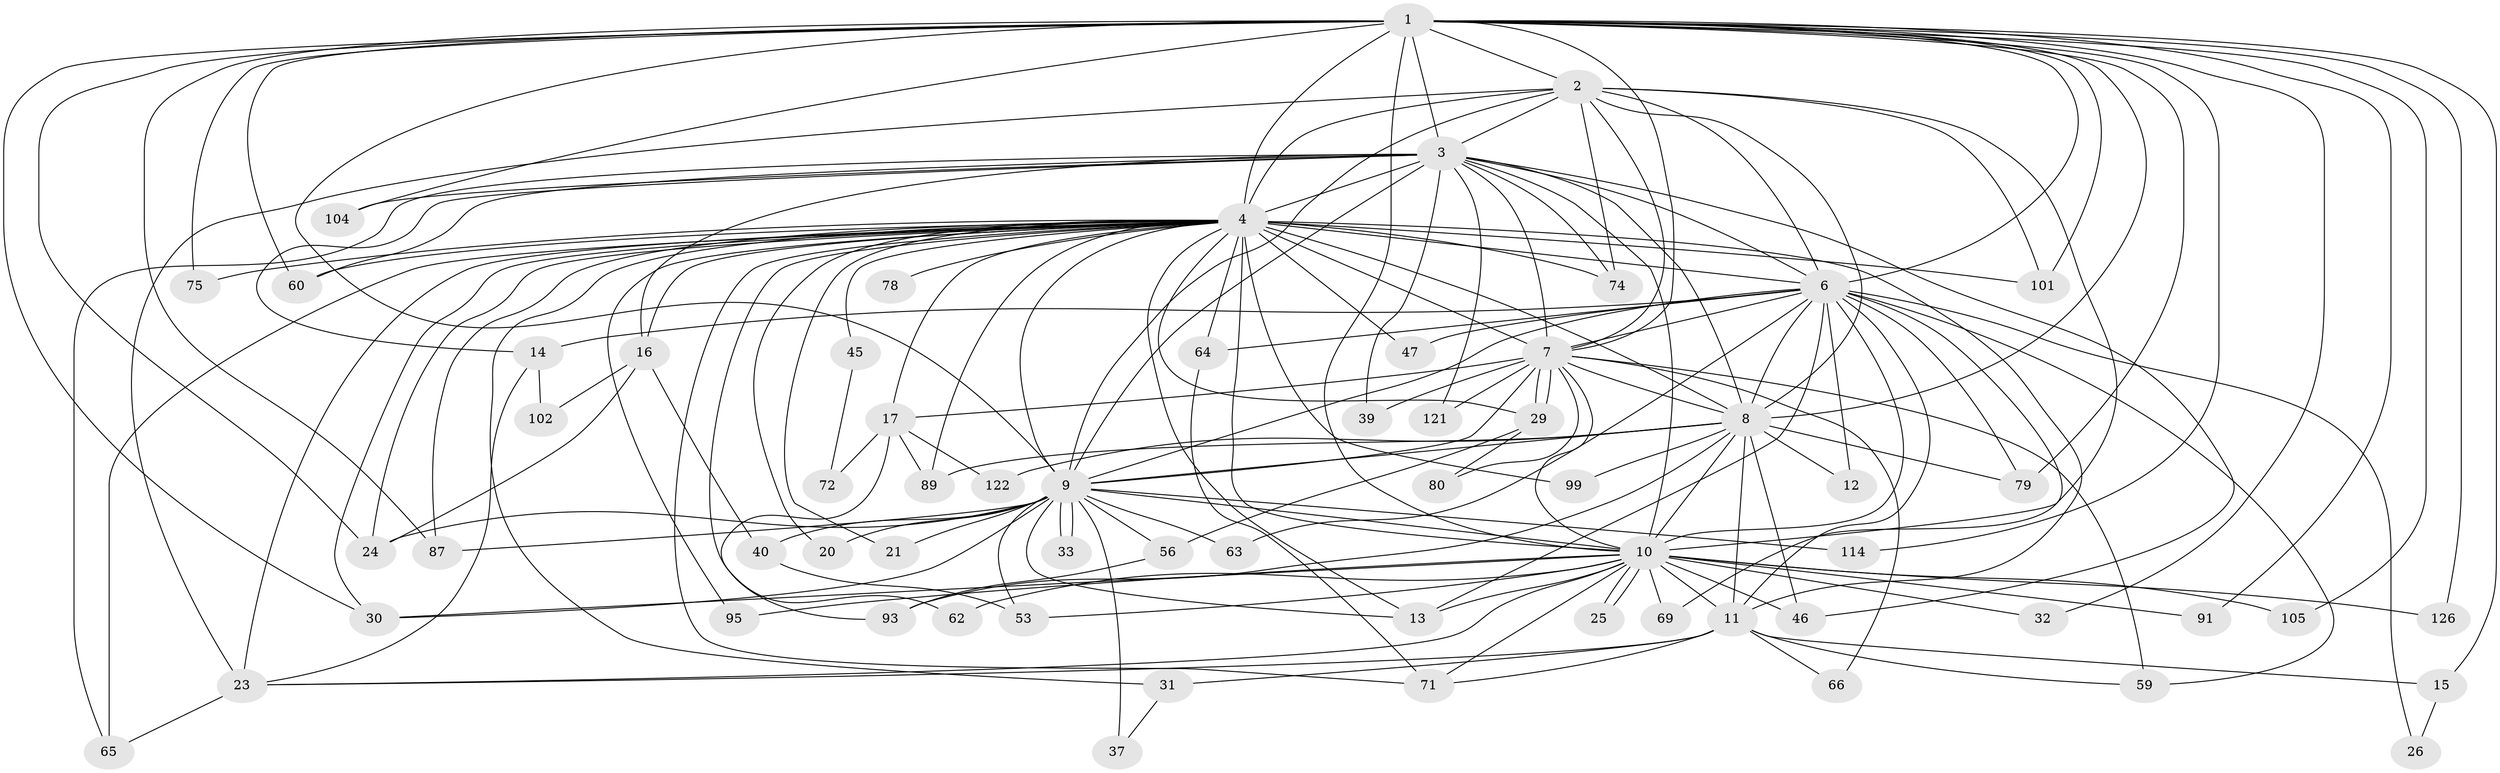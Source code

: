 // original degree distribution, {26: 0.0078125, 18: 0.0078125, 19: 0.0078125, 25: 0.0078125, 35: 0.0078125, 21: 0.015625, 24: 0.0078125, 29: 0.0078125, 28: 0.0078125, 11: 0.0078125, 2: 0.5625, 4: 0.09375, 3: 0.21875, 5: 0.015625, 6: 0.015625, 7: 0.0078125}
// Generated by graph-tools (version 1.1) at 2025/13/03/09/25 04:13:58]
// undirected, 64 vertices, 169 edges
graph export_dot {
graph [start="1"]
  node [color=gray90,style=filled];
  1;
  2 [super="+117+86+55+48+61+35"];
  3;
  4 [super="+5+76"];
  6 [super="+57+113+70+27+43"];
  7;
  8;
  9;
  10 [super="+42+19"];
  11 [super="+34+96+88"];
  12;
  13 [super="+82"];
  14;
  15;
  16;
  17;
  20;
  21;
  23 [super="+41+36"];
  24 [super="+50"];
  25;
  26;
  29;
  30 [super="+68"];
  31;
  32;
  33;
  37 [super="+51"];
  39;
  40 [super="+49"];
  45;
  46;
  47;
  53;
  56;
  59 [super="+67"];
  60 [super="+98"];
  62;
  63;
  64;
  65;
  66;
  69;
  71 [super="+81+115"];
  72;
  74 [super="+116"];
  75;
  78;
  79;
  80;
  87;
  89;
  91;
  93 [super="+123"];
  95;
  99;
  101 [super="+107"];
  102;
  104;
  105;
  114;
  121;
  122;
  126;
  1 -- 2;
  1 -- 3;
  1 -- 4 [weight=5];
  1 -- 6;
  1 -- 7;
  1 -- 8;
  1 -- 9;
  1 -- 10;
  1 -- 15;
  1 -- 24;
  1 -- 32;
  1 -- 60;
  1 -- 75;
  1 -- 79;
  1 -- 87;
  1 -- 91;
  1 -- 101;
  1 -- 104;
  1 -- 105;
  1 -- 114;
  1 -- 126;
  1 -- 30;
  2 -- 3;
  2 -- 4 [weight=6];
  2 -- 6;
  2 -- 7 [weight=2];
  2 -- 8 [weight=2];
  2 -- 9 [weight=2];
  2 -- 10 [weight=4];
  2 -- 101;
  2 -- 74;
  2 -- 23;
  3 -- 4 [weight=3];
  3 -- 6;
  3 -- 7;
  3 -- 8;
  3 -- 9;
  3 -- 10;
  3 -- 14;
  3 -- 16;
  3 -- 39;
  3 -- 46;
  3 -- 65;
  3 -- 104;
  3 -- 121;
  3 -- 60;
  3 -- 74;
  4 -- 6 [weight=3];
  4 -- 7 [weight=4];
  4 -- 8 [weight=4];
  4 -- 9 [weight=4];
  4 -- 10 [weight=5];
  4 -- 16;
  4 -- 17;
  4 -- 23 [weight=2];
  4 -- 31;
  4 -- 60;
  4 -- 62;
  4 -- 74 [weight=2];
  4 -- 78 [weight=2];
  4 -- 95;
  4 -- 99;
  4 -- 101;
  4 -- 64;
  4 -- 65;
  4 -- 11;
  4 -- 71;
  4 -- 13;
  4 -- 75;
  4 -- 20;
  4 -- 21;
  4 -- 24;
  4 -- 87;
  4 -- 89;
  4 -- 30;
  4 -- 45;
  4 -- 47;
  4 -- 29;
  6 -- 7 [weight=2];
  6 -- 8 [weight=2];
  6 -- 9;
  6 -- 10;
  6 -- 12;
  6 -- 14;
  6 -- 26;
  6 -- 59;
  6 -- 63;
  6 -- 69;
  6 -- 79;
  6 -- 11;
  6 -- 64;
  6 -- 13;
  6 -- 47;
  7 -- 8;
  7 -- 9;
  7 -- 10;
  7 -- 17;
  7 -- 29;
  7 -- 29;
  7 -- 39;
  7 -- 66;
  7 -- 80;
  7 -- 121;
  7 -- 59;
  8 -- 9;
  8 -- 10 [weight=2];
  8 -- 11 [weight=3];
  8 -- 12;
  8 -- 46;
  8 -- 79;
  8 -- 89;
  8 -- 93;
  8 -- 99;
  8 -- 122;
  9 -- 10;
  9 -- 20;
  9 -- 21;
  9 -- 33;
  9 -- 33;
  9 -- 37 [weight=3];
  9 -- 40 [weight=2];
  9 -- 53;
  9 -- 56;
  9 -- 63;
  9 -- 87;
  9 -- 114;
  9 -- 24;
  9 -- 13;
  9 -- 30;
  10 -- 13;
  10 -- 25;
  10 -- 25;
  10 -- 30;
  10 -- 32;
  10 -- 53;
  10 -- 62;
  10 -- 69;
  10 -- 91;
  10 -- 95;
  10 -- 126;
  10 -- 71;
  10 -- 11;
  10 -- 23;
  10 -- 105;
  10 -- 46;
  11 -- 15;
  11 -- 23;
  11 -- 31;
  11 -- 66;
  11 -- 71;
  11 -- 59;
  14 -- 102;
  14 -- 23;
  15 -- 26;
  16 -- 24;
  16 -- 40;
  16 -- 102;
  17 -- 72;
  17 -- 89;
  17 -- 93;
  17 -- 122;
  23 -- 65;
  29 -- 56;
  29 -- 80;
  31 -- 37;
  40 -- 53;
  45 -- 72;
  56 -- 93;
  64 -- 71;
}
